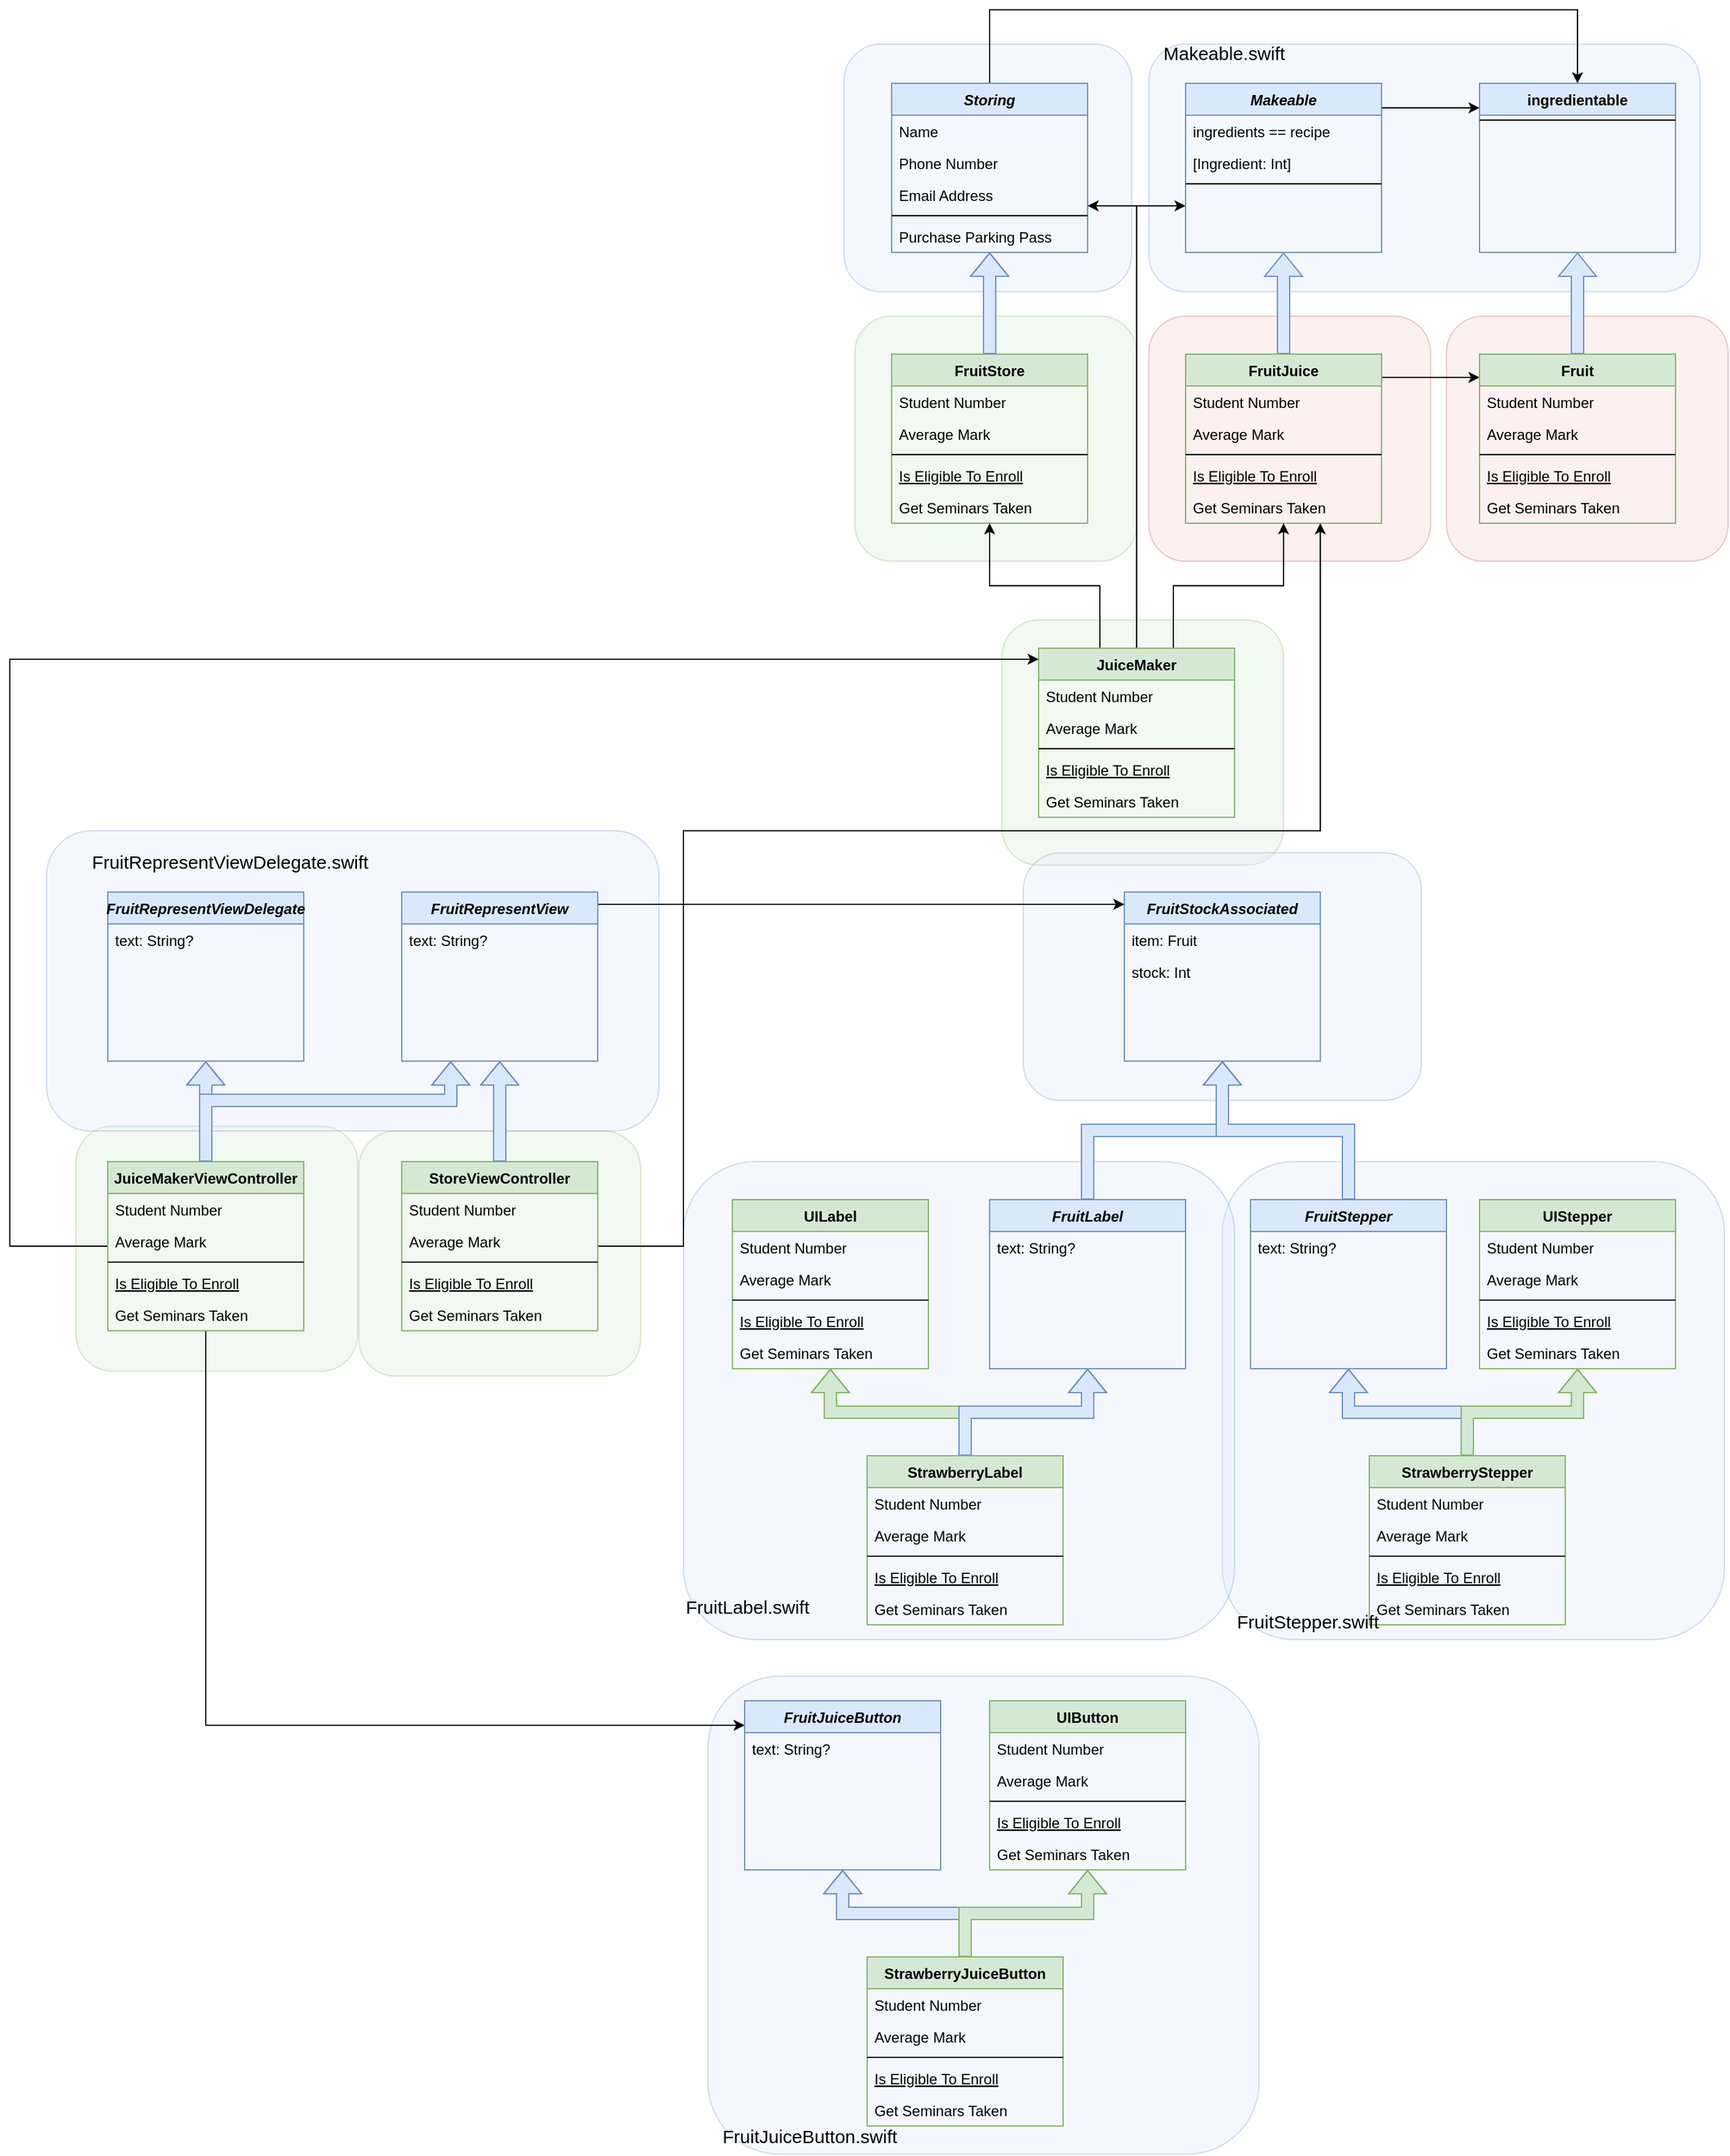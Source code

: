 <mxfile version="20.8.4" type="github">
  <diagram id="C5RBs43oDa-KdzZeNtuy" name="Page-1">
    <mxGraphModel dx="1621" dy="1068" grid="1" gridSize="10" guides="1" tooltips="1" connect="1" arrows="1" fold="1" page="1" pageScale="1" pageWidth="827" pageHeight="1169" math="0" shadow="0">
      <root>
        <mxCell id="WIyWlLk6GJQsqaUBKTNV-0" />
        <mxCell id="WIyWlLk6GJQsqaUBKTNV-1" parent="WIyWlLk6GJQsqaUBKTNV-0" />
        <mxCell id="9W4ekeSGM1psYJZHXRHZ-159" value="" style="rounded=1;whiteSpace=wrap;html=1;fontSize=15;opacity=30;fillColor=#f8cecc;strokeColor=#b85450;" vertex="1" parent="WIyWlLk6GJQsqaUBKTNV-1">
          <mxGeometry x="493" y="310" width="230" height="200" as="geometry" />
        </mxCell>
        <mxCell id="9W4ekeSGM1psYJZHXRHZ-162" value="" style="rounded=1;whiteSpace=wrap;html=1;fontSize=15;fillColor=#dae8fc;opacity=30;strokeColor=#6c8ebf;" vertex="1" parent="WIyWlLk6GJQsqaUBKTNV-1">
          <mxGeometry x="250" y="88" width="450" height="202" as="geometry" />
        </mxCell>
        <mxCell id="9W4ekeSGM1psYJZHXRHZ-161" value="" style="rounded=1;whiteSpace=wrap;html=1;fontSize=15;fillColor=#dae8fc;opacity=30;strokeColor=#6c8ebf;" vertex="1" parent="WIyWlLk6GJQsqaUBKTNV-1">
          <mxGeometry x="1" y="88" width="235" height="202" as="geometry" />
        </mxCell>
        <mxCell id="9W4ekeSGM1psYJZHXRHZ-160" value="" style="rounded=1;whiteSpace=wrap;html=1;fontSize=15;fillColor=#d5e8d4;opacity=30;strokeColor=#82b366;" vertex="1" parent="WIyWlLk6GJQsqaUBKTNV-1">
          <mxGeometry x="130" y="558" width="230" height="200" as="geometry" />
        </mxCell>
        <mxCell id="9W4ekeSGM1psYJZHXRHZ-158" value="" style="rounded=1;whiteSpace=wrap;html=1;fontSize=15;fillColor=#f8cecc;opacity=30;strokeColor=#b85450;" vertex="1" parent="WIyWlLk6GJQsqaUBKTNV-1">
          <mxGeometry x="250" y="310" width="230" height="200" as="geometry" />
        </mxCell>
        <mxCell id="9W4ekeSGM1psYJZHXRHZ-157" value="" style="rounded=1;whiteSpace=wrap;html=1;fontSize=15;fillColor=#d5e8d4;opacity=30;strokeColor=#82b366;" vertex="1" parent="WIyWlLk6GJQsqaUBKTNV-1">
          <mxGeometry x="10" y="310" width="230" height="200" as="geometry" />
        </mxCell>
        <mxCell id="9W4ekeSGM1psYJZHXRHZ-153" value="" style="rounded=1;whiteSpace=wrap;html=1;fontSize=15;fillColor=#d5e8d4;opacity=30;strokeColor=#82b366;" vertex="1" parent="WIyWlLk6GJQsqaUBKTNV-1">
          <mxGeometry x="-395" y="975" width="230" height="200" as="geometry" />
        </mxCell>
        <mxCell id="9W4ekeSGM1psYJZHXRHZ-151" value="" style="rounded=1;whiteSpace=wrap;html=1;fontSize=15;fillColor=#d5e8d4;opacity=30;strokeColor=#82b366;" vertex="1" parent="WIyWlLk6GJQsqaUBKTNV-1">
          <mxGeometry x="-626" y="971" width="230" height="200" as="geometry" />
        </mxCell>
        <mxCell id="9W4ekeSGM1psYJZHXRHZ-150" value="" style="rounded=1;whiteSpace=wrap;html=1;fontSize=15;fillColor=#dae8fc;opacity=30;strokeColor=#6c8ebf;" vertex="1" parent="WIyWlLk6GJQsqaUBKTNV-1">
          <mxGeometry x="-110" y="1420" width="450" height="390" as="geometry" />
        </mxCell>
        <mxCell id="9W4ekeSGM1psYJZHXRHZ-148" value="" style="rounded=1;whiteSpace=wrap;html=1;fontSize=15;fillColor=#dae8fc;opacity=30;strokeColor=#6c8ebf;" vertex="1" parent="WIyWlLk6GJQsqaUBKTNV-1">
          <mxGeometry x="-650" y="730" width="500" height="245" as="geometry" />
        </mxCell>
        <mxCell id="9W4ekeSGM1psYJZHXRHZ-147" value="" style="rounded=1;whiteSpace=wrap;html=1;fontSize=15;fillColor=#dae8fc;opacity=30;strokeColor=#6c8ebf;" vertex="1" parent="WIyWlLk6GJQsqaUBKTNV-1">
          <mxGeometry x="147.5" y="748" width="325" height="202" as="geometry" />
        </mxCell>
        <mxCell id="9W4ekeSGM1psYJZHXRHZ-146" value="" style="rounded=1;whiteSpace=wrap;html=1;fontSize=15;fillColor=#dae8fc;opacity=30;strokeColor=#6c8ebf;fontStyle=1" vertex="1" parent="WIyWlLk6GJQsqaUBKTNV-1">
          <mxGeometry x="310" y="1000" width="410" height="390" as="geometry" />
        </mxCell>
        <mxCell id="9W4ekeSGM1psYJZHXRHZ-145" value="" style="rounded=1;whiteSpace=wrap;html=1;fontSize=15;fillColor=#dae8fc;opacity=30;strokeColor=#6c8ebf;" vertex="1" parent="WIyWlLk6GJQsqaUBKTNV-1">
          <mxGeometry x="-130" y="1000" width="450" height="390" as="geometry" />
        </mxCell>
        <mxCell id="9W4ekeSGM1psYJZHXRHZ-128" style="edgeStyle=orthogonalEdgeStyle;rounded=0;orthogonalLoop=1;jettySize=auto;html=1;entryX=0.5;entryY=0;entryDx=0;entryDy=0;" edge="1" parent="WIyWlLk6GJQsqaUBKTNV-1" source="zkfFHV4jXpPFQw0GAbJ--0" target="9W4ekeSGM1psYJZHXRHZ-9">
          <mxGeometry relative="1" as="geometry">
            <Array as="points">
              <mxPoint x="120" y="60" />
              <mxPoint x="600" y="60" />
            </Array>
          </mxGeometry>
        </mxCell>
        <mxCell id="zkfFHV4jXpPFQw0GAbJ--0" value="Storing&#xa;" style="swimlane;fontStyle=3;align=center;verticalAlign=top;childLayout=stackLayout;horizontal=1;startSize=26;horizontalStack=0;resizeParent=1;resizeLast=0;collapsible=1;marginBottom=0;rounded=0;shadow=0;strokeWidth=1;fillColor=#dae8fc;strokeColor=#6c8ebf;" parent="WIyWlLk6GJQsqaUBKTNV-1" vertex="1">
          <mxGeometry x="40" y="120" width="160" height="138" as="geometry">
            <mxRectangle x="230" y="140" width="160" height="26" as="alternateBounds" />
          </mxGeometry>
        </mxCell>
        <mxCell id="zkfFHV4jXpPFQw0GAbJ--1" value="Name" style="text;align=left;verticalAlign=top;spacingLeft=4;spacingRight=4;overflow=hidden;rotatable=0;points=[[0,0.5],[1,0.5]];portConstraint=eastwest;" parent="zkfFHV4jXpPFQw0GAbJ--0" vertex="1">
          <mxGeometry y="26" width="160" height="26" as="geometry" />
        </mxCell>
        <mxCell id="zkfFHV4jXpPFQw0GAbJ--2" value="Phone Number" style="text;align=left;verticalAlign=top;spacingLeft=4;spacingRight=4;overflow=hidden;rotatable=0;points=[[0,0.5],[1,0.5]];portConstraint=eastwest;rounded=0;shadow=0;html=0;" parent="zkfFHV4jXpPFQw0GAbJ--0" vertex="1">
          <mxGeometry y="52" width="160" height="26" as="geometry" />
        </mxCell>
        <mxCell id="zkfFHV4jXpPFQw0GAbJ--3" value="Email Address" style="text;align=left;verticalAlign=top;spacingLeft=4;spacingRight=4;overflow=hidden;rotatable=0;points=[[0,0.5],[1,0.5]];portConstraint=eastwest;rounded=0;shadow=0;html=0;" parent="zkfFHV4jXpPFQw0GAbJ--0" vertex="1">
          <mxGeometry y="78" width="160" height="26" as="geometry" />
        </mxCell>
        <mxCell id="zkfFHV4jXpPFQw0GAbJ--4" value="" style="line;html=1;strokeWidth=1;align=left;verticalAlign=middle;spacingTop=-1;spacingLeft=3;spacingRight=3;rotatable=0;labelPosition=right;points=[];portConstraint=eastwest;" parent="zkfFHV4jXpPFQw0GAbJ--0" vertex="1">
          <mxGeometry y="104" width="160" height="8" as="geometry" />
        </mxCell>
        <mxCell id="zkfFHV4jXpPFQw0GAbJ--5" value="Purchase Parking Pass" style="text;align=left;verticalAlign=top;spacingLeft=4;spacingRight=4;overflow=hidden;rotatable=0;points=[[0,0.5],[1,0.5]];portConstraint=eastwest;" parent="zkfFHV4jXpPFQw0GAbJ--0" vertex="1">
          <mxGeometry y="112" width="160" height="26" as="geometry" />
        </mxCell>
        <mxCell id="zkfFHV4jXpPFQw0GAbJ--6" value="FruitStore" style="swimlane;fontStyle=1;align=center;verticalAlign=top;childLayout=stackLayout;horizontal=1;startSize=26;horizontalStack=0;resizeParent=1;resizeLast=0;collapsible=1;marginBottom=0;rounded=0;shadow=0;strokeWidth=1;fillColor=#d5e8d4;strokeColor=#82b366;" parent="WIyWlLk6GJQsqaUBKTNV-1" vertex="1">
          <mxGeometry x="40" y="341" width="160" height="138" as="geometry">
            <mxRectangle x="130" y="380" width="160" height="26" as="alternateBounds" />
          </mxGeometry>
        </mxCell>
        <mxCell id="zkfFHV4jXpPFQw0GAbJ--7" value="Student Number" style="text;align=left;verticalAlign=top;spacingLeft=4;spacingRight=4;overflow=hidden;rotatable=0;points=[[0,0.5],[1,0.5]];portConstraint=eastwest;" parent="zkfFHV4jXpPFQw0GAbJ--6" vertex="1">
          <mxGeometry y="26" width="160" height="26" as="geometry" />
        </mxCell>
        <mxCell id="zkfFHV4jXpPFQw0GAbJ--8" value="Average Mark" style="text;align=left;verticalAlign=top;spacingLeft=4;spacingRight=4;overflow=hidden;rotatable=0;points=[[0,0.5],[1,0.5]];portConstraint=eastwest;rounded=0;shadow=0;html=0;" parent="zkfFHV4jXpPFQw0GAbJ--6" vertex="1">
          <mxGeometry y="52" width="160" height="26" as="geometry" />
        </mxCell>
        <mxCell id="zkfFHV4jXpPFQw0GAbJ--9" value="" style="line;html=1;strokeWidth=1;align=left;verticalAlign=middle;spacingTop=-1;spacingLeft=3;spacingRight=3;rotatable=0;labelPosition=right;points=[];portConstraint=eastwest;" parent="zkfFHV4jXpPFQw0GAbJ--6" vertex="1">
          <mxGeometry y="78" width="160" height="8" as="geometry" />
        </mxCell>
        <mxCell id="zkfFHV4jXpPFQw0GAbJ--10" value="Is Eligible To Enroll" style="text;align=left;verticalAlign=top;spacingLeft=4;spacingRight=4;overflow=hidden;rotatable=0;points=[[0,0.5],[1,0.5]];portConstraint=eastwest;fontStyle=4" parent="zkfFHV4jXpPFQw0GAbJ--6" vertex="1">
          <mxGeometry y="86" width="160" height="26" as="geometry" />
        </mxCell>
        <mxCell id="zkfFHV4jXpPFQw0GAbJ--11" value="Get Seminars Taken" style="text;align=left;verticalAlign=top;spacingLeft=4;spacingRight=4;overflow=hidden;rotatable=0;points=[[0,0.5],[1,0.5]];portConstraint=eastwest;" parent="zkfFHV4jXpPFQw0GAbJ--6" vertex="1">
          <mxGeometry y="112" width="160" height="26" as="geometry" />
        </mxCell>
        <mxCell id="zkfFHV4jXpPFQw0GAbJ--12" value="" style="endArrow=block;endFill=0;shadow=0;strokeWidth=1;rounded=0;edgeStyle=elbowEdgeStyle;elbow=vertical;shape=flexArrow;fillColor=#dae8fc;strokeColor=#6c8ebf;" parent="WIyWlLk6GJQsqaUBKTNV-1" source="zkfFHV4jXpPFQw0GAbJ--6" target="zkfFHV4jXpPFQw0GAbJ--0" edge="1">
          <mxGeometry width="160" relative="1" as="geometry">
            <mxPoint x="200" y="184" as="sourcePoint" />
            <mxPoint x="200" y="184" as="targetPoint" />
          </mxGeometry>
        </mxCell>
        <mxCell id="9W4ekeSGM1psYJZHXRHZ-134" style="edgeStyle=orthogonalEdgeStyle;rounded=0;orthogonalLoop=1;jettySize=auto;html=1;" edge="1" parent="WIyWlLk6GJQsqaUBKTNV-1" source="9W4ekeSGM1psYJZHXRHZ-0" target="9W4ekeSGM1psYJZHXRHZ-9">
          <mxGeometry relative="1" as="geometry">
            <Array as="points">
              <mxPoint x="480" y="140" />
              <mxPoint x="480" y="140" />
            </Array>
          </mxGeometry>
        </mxCell>
        <mxCell id="9W4ekeSGM1psYJZHXRHZ-0" value="Makeable" style="swimlane;fontStyle=3;align=center;verticalAlign=top;childLayout=stackLayout;horizontal=1;startSize=26;horizontalStack=0;resizeParent=1;resizeLast=0;collapsible=1;marginBottom=0;rounded=0;shadow=0;strokeWidth=1;fillColor=#dae8fc;strokeColor=#6c8ebf;" vertex="1" parent="WIyWlLk6GJQsqaUBKTNV-1">
          <mxGeometry x="280" y="120" width="160" height="138" as="geometry">
            <mxRectangle x="230" y="140" width="160" height="26" as="alternateBounds" />
          </mxGeometry>
        </mxCell>
        <mxCell id="9W4ekeSGM1psYJZHXRHZ-1" value="ingredients == recipe" style="text;align=left;verticalAlign=top;spacingLeft=4;spacingRight=4;overflow=hidden;rotatable=0;points=[[0,0.5],[1,0.5]];portConstraint=eastwest;" vertex="1" parent="9W4ekeSGM1psYJZHXRHZ-0">
          <mxGeometry y="26" width="160" height="26" as="geometry" />
        </mxCell>
        <mxCell id="9W4ekeSGM1psYJZHXRHZ-5" value="[Ingredient: Int]" style="text;align=left;verticalAlign=top;spacingLeft=4;spacingRight=4;overflow=hidden;rotatable=0;points=[[0,0.5],[1,0.5]];portConstraint=eastwest;" vertex="1" parent="9W4ekeSGM1psYJZHXRHZ-0">
          <mxGeometry y="52" width="160" height="26" as="geometry" />
        </mxCell>
        <mxCell id="9W4ekeSGM1psYJZHXRHZ-4" value="" style="line;html=1;strokeWidth=1;align=left;verticalAlign=middle;spacingTop=-1;spacingLeft=3;spacingRight=3;rotatable=0;labelPosition=right;points=[];portConstraint=eastwest;" vertex="1" parent="9W4ekeSGM1psYJZHXRHZ-0">
          <mxGeometry y="78" width="160" height="8" as="geometry" />
        </mxCell>
        <mxCell id="9W4ekeSGM1psYJZHXRHZ-9" value="ingredientable" style="swimlane;fontStyle=1;align=center;verticalAlign=top;childLayout=stackLayout;horizontal=1;startSize=26;horizontalStack=0;resizeParent=1;resizeLast=0;collapsible=1;marginBottom=0;rounded=0;shadow=0;strokeWidth=1;fillColor=#dae8fc;strokeColor=#6c8ebf;" vertex="1" parent="WIyWlLk6GJQsqaUBKTNV-1">
          <mxGeometry x="520" y="120" width="160" height="138" as="geometry">
            <mxRectangle x="340" y="380" width="170" height="26" as="alternateBounds" />
          </mxGeometry>
        </mxCell>
        <mxCell id="9W4ekeSGM1psYJZHXRHZ-11" value="" style="line;html=1;strokeWidth=1;align=left;verticalAlign=middle;spacingTop=-1;spacingLeft=3;spacingRight=3;rotatable=0;labelPosition=right;points=[];portConstraint=eastwest;" vertex="1" parent="9W4ekeSGM1psYJZHXRHZ-9">
          <mxGeometry y="26" width="160" height="8" as="geometry" />
        </mxCell>
        <mxCell id="9W4ekeSGM1psYJZHXRHZ-36" style="edgeStyle=orthogonalEdgeStyle;rounded=0;orthogonalLoop=1;jettySize=auto;html=1;exitX=0.5;exitY=0;exitDx=0;exitDy=0;fillColor=#dae8fc;strokeColor=#6c8ebf;shape=flexArrow;" edge="1" parent="WIyWlLk6GJQsqaUBKTNV-1" source="9W4ekeSGM1psYJZHXRHZ-13" target="9W4ekeSGM1psYJZHXRHZ-0">
          <mxGeometry relative="1" as="geometry">
            <mxPoint x="360" y="261" as="targetPoint" />
          </mxGeometry>
        </mxCell>
        <mxCell id="9W4ekeSGM1psYJZHXRHZ-137" style="edgeStyle=orthogonalEdgeStyle;rounded=0;orthogonalLoop=1;jettySize=auto;html=1;" edge="1" parent="WIyWlLk6GJQsqaUBKTNV-1" source="9W4ekeSGM1psYJZHXRHZ-13" target="9W4ekeSGM1psYJZHXRHZ-22">
          <mxGeometry relative="1" as="geometry">
            <Array as="points">
              <mxPoint x="470" y="360" />
              <mxPoint x="470" y="360" />
            </Array>
          </mxGeometry>
        </mxCell>
        <mxCell id="9W4ekeSGM1psYJZHXRHZ-13" value="FruitJuice" style="swimlane;fontStyle=1;align=center;verticalAlign=top;childLayout=stackLayout;horizontal=1;startSize=26;horizontalStack=0;resizeParent=1;resizeLast=0;collapsible=1;marginBottom=0;rounded=0;shadow=0;strokeWidth=1;fillColor=#d5e8d4;strokeColor=#82b366;" vertex="1" parent="WIyWlLk6GJQsqaUBKTNV-1">
          <mxGeometry x="280" y="341" width="160" height="138" as="geometry">
            <mxRectangle x="130" y="380" width="160" height="26" as="alternateBounds" />
          </mxGeometry>
        </mxCell>
        <mxCell id="9W4ekeSGM1psYJZHXRHZ-14" value="Student Number" style="text;align=left;verticalAlign=top;spacingLeft=4;spacingRight=4;overflow=hidden;rotatable=0;points=[[0,0.5],[1,0.5]];portConstraint=eastwest;" vertex="1" parent="9W4ekeSGM1psYJZHXRHZ-13">
          <mxGeometry y="26" width="160" height="26" as="geometry" />
        </mxCell>
        <mxCell id="9W4ekeSGM1psYJZHXRHZ-15" value="Average Mark" style="text;align=left;verticalAlign=top;spacingLeft=4;spacingRight=4;overflow=hidden;rotatable=0;points=[[0,0.5],[1,0.5]];portConstraint=eastwest;rounded=0;shadow=0;html=0;" vertex="1" parent="9W4ekeSGM1psYJZHXRHZ-13">
          <mxGeometry y="52" width="160" height="26" as="geometry" />
        </mxCell>
        <mxCell id="9W4ekeSGM1psYJZHXRHZ-16" value="" style="line;html=1;strokeWidth=1;align=left;verticalAlign=middle;spacingTop=-1;spacingLeft=3;spacingRight=3;rotatable=0;labelPosition=right;points=[];portConstraint=eastwest;" vertex="1" parent="9W4ekeSGM1psYJZHXRHZ-13">
          <mxGeometry y="78" width="160" height="8" as="geometry" />
        </mxCell>
        <mxCell id="9W4ekeSGM1psYJZHXRHZ-17" value="Is Eligible To Enroll" style="text;align=left;verticalAlign=top;spacingLeft=4;spacingRight=4;overflow=hidden;rotatable=0;points=[[0,0.5],[1,0.5]];portConstraint=eastwest;fontStyle=4" vertex="1" parent="9W4ekeSGM1psYJZHXRHZ-13">
          <mxGeometry y="86" width="160" height="26" as="geometry" />
        </mxCell>
        <mxCell id="9W4ekeSGM1psYJZHXRHZ-18" value="Get Seminars Taken" style="text;align=left;verticalAlign=top;spacingLeft=4;spacingRight=4;overflow=hidden;rotatable=0;points=[[0,0.5],[1,0.5]];portConstraint=eastwest;" vertex="1" parent="9W4ekeSGM1psYJZHXRHZ-13">
          <mxGeometry y="112" width="160" height="26" as="geometry" />
        </mxCell>
        <mxCell id="9W4ekeSGM1psYJZHXRHZ-87" style="edgeStyle=orthogonalEdgeStyle;rounded=0;orthogonalLoop=1;jettySize=auto;html=1;shape=flexArrow;fillColor=#dae8fc;strokeColor=#6c8ebf;" edge="1" parent="WIyWlLk6GJQsqaUBKTNV-1" source="9W4ekeSGM1psYJZHXRHZ-22" target="9W4ekeSGM1psYJZHXRHZ-9">
          <mxGeometry relative="1" as="geometry" />
        </mxCell>
        <mxCell id="9W4ekeSGM1psYJZHXRHZ-22" value="Fruit" style="swimlane;fontStyle=1;align=center;verticalAlign=top;childLayout=stackLayout;horizontal=1;startSize=26;horizontalStack=0;resizeParent=1;resizeLast=0;collapsible=1;marginBottom=0;rounded=0;shadow=0;strokeWidth=1;fillColor=#d5e8d4;strokeColor=#82b366;" vertex="1" parent="WIyWlLk6GJQsqaUBKTNV-1">
          <mxGeometry x="520" y="341" width="160" height="138" as="geometry">
            <mxRectangle x="130" y="380" width="160" height="26" as="alternateBounds" />
          </mxGeometry>
        </mxCell>
        <mxCell id="9W4ekeSGM1psYJZHXRHZ-23" value="Student Number" style="text;align=left;verticalAlign=top;spacingLeft=4;spacingRight=4;overflow=hidden;rotatable=0;points=[[0,0.5],[1,0.5]];portConstraint=eastwest;" vertex="1" parent="9W4ekeSGM1psYJZHXRHZ-22">
          <mxGeometry y="26" width="160" height="26" as="geometry" />
        </mxCell>
        <mxCell id="9W4ekeSGM1psYJZHXRHZ-24" value="Average Mark" style="text;align=left;verticalAlign=top;spacingLeft=4;spacingRight=4;overflow=hidden;rotatable=0;points=[[0,0.5],[1,0.5]];portConstraint=eastwest;rounded=0;shadow=0;html=0;" vertex="1" parent="9W4ekeSGM1psYJZHXRHZ-22">
          <mxGeometry y="52" width="160" height="26" as="geometry" />
        </mxCell>
        <mxCell id="9W4ekeSGM1psYJZHXRHZ-25" value="" style="line;html=1;strokeWidth=1;align=left;verticalAlign=middle;spacingTop=-1;spacingLeft=3;spacingRight=3;rotatable=0;labelPosition=right;points=[];portConstraint=eastwest;" vertex="1" parent="9W4ekeSGM1psYJZHXRHZ-22">
          <mxGeometry y="78" width="160" height="8" as="geometry" />
        </mxCell>
        <mxCell id="9W4ekeSGM1psYJZHXRHZ-26" value="Is Eligible To Enroll" style="text;align=left;verticalAlign=top;spacingLeft=4;spacingRight=4;overflow=hidden;rotatable=0;points=[[0,0.5],[1,0.5]];portConstraint=eastwest;fontStyle=4" vertex="1" parent="9W4ekeSGM1psYJZHXRHZ-22">
          <mxGeometry y="86" width="160" height="26" as="geometry" />
        </mxCell>
        <mxCell id="9W4ekeSGM1psYJZHXRHZ-27" value="Get Seminars Taken" style="text;align=left;verticalAlign=top;spacingLeft=4;spacingRight=4;overflow=hidden;rotatable=0;points=[[0,0.5],[1,0.5]];portConstraint=eastwest;" vertex="1" parent="9W4ekeSGM1psYJZHXRHZ-22">
          <mxGeometry y="112" width="160" height="26" as="geometry" />
        </mxCell>
        <mxCell id="9W4ekeSGM1psYJZHXRHZ-34" style="edgeStyle=orthogonalEdgeStyle;rounded=0;orthogonalLoop=1;jettySize=auto;html=1;" edge="1" parent="WIyWlLk6GJQsqaUBKTNV-1" source="9W4ekeSGM1psYJZHXRHZ-28" target="zkfFHV4jXpPFQw0GAbJ--6">
          <mxGeometry relative="1" as="geometry">
            <Array as="points">
              <mxPoint x="210" y="530" />
              <mxPoint x="120" y="530" />
            </Array>
          </mxGeometry>
        </mxCell>
        <mxCell id="9W4ekeSGM1psYJZHXRHZ-35" style="edgeStyle=orthogonalEdgeStyle;rounded=0;orthogonalLoop=1;jettySize=auto;html=1;exitX=0.5;exitY=0;exitDx=0;exitDy=0;" edge="1" parent="WIyWlLk6GJQsqaUBKTNV-1" source="9W4ekeSGM1psYJZHXRHZ-28" target="9W4ekeSGM1psYJZHXRHZ-13">
          <mxGeometry relative="1" as="geometry">
            <Array as="points">
              <mxPoint x="270" y="581" />
              <mxPoint x="270" y="530" />
              <mxPoint x="360" y="530" />
            </Array>
          </mxGeometry>
        </mxCell>
        <mxCell id="9W4ekeSGM1psYJZHXRHZ-132" style="edgeStyle=orthogonalEdgeStyle;rounded=0;orthogonalLoop=1;jettySize=auto;html=1;" edge="1" parent="WIyWlLk6GJQsqaUBKTNV-1" source="9W4ekeSGM1psYJZHXRHZ-28" target="zkfFHV4jXpPFQw0GAbJ--0">
          <mxGeometry relative="1" as="geometry">
            <Array as="points">
              <mxPoint x="240" y="220" />
            </Array>
          </mxGeometry>
        </mxCell>
        <mxCell id="9W4ekeSGM1psYJZHXRHZ-133" style="edgeStyle=orthogonalEdgeStyle;rounded=0;orthogonalLoop=1;jettySize=auto;html=1;" edge="1" parent="WIyWlLk6GJQsqaUBKTNV-1" source="9W4ekeSGM1psYJZHXRHZ-28" target="9W4ekeSGM1psYJZHXRHZ-0">
          <mxGeometry relative="1" as="geometry">
            <Array as="points">
              <mxPoint x="240" y="220" />
            </Array>
          </mxGeometry>
        </mxCell>
        <mxCell id="9W4ekeSGM1psYJZHXRHZ-28" value="JuiceMaker" style="swimlane;fontStyle=1;align=center;verticalAlign=top;childLayout=stackLayout;horizontal=1;startSize=26;horizontalStack=0;resizeParent=1;resizeLast=0;collapsible=1;marginBottom=0;rounded=0;shadow=0;strokeWidth=1;fillColor=#d5e8d4;strokeColor=#82b366;" vertex="1" parent="WIyWlLk6GJQsqaUBKTNV-1">
          <mxGeometry x="160" y="581" width="160" height="138" as="geometry">
            <mxRectangle x="130" y="380" width="160" height="26" as="alternateBounds" />
          </mxGeometry>
        </mxCell>
        <mxCell id="9W4ekeSGM1psYJZHXRHZ-29" value="Student Number" style="text;align=left;verticalAlign=top;spacingLeft=4;spacingRight=4;overflow=hidden;rotatable=0;points=[[0,0.5],[1,0.5]];portConstraint=eastwest;" vertex="1" parent="9W4ekeSGM1psYJZHXRHZ-28">
          <mxGeometry y="26" width="160" height="26" as="geometry" />
        </mxCell>
        <mxCell id="9W4ekeSGM1psYJZHXRHZ-30" value="Average Mark" style="text;align=left;verticalAlign=top;spacingLeft=4;spacingRight=4;overflow=hidden;rotatable=0;points=[[0,0.5],[1,0.5]];portConstraint=eastwest;rounded=0;shadow=0;html=0;" vertex="1" parent="9W4ekeSGM1psYJZHXRHZ-28">
          <mxGeometry y="52" width="160" height="26" as="geometry" />
        </mxCell>
        <mxCell id="9W4ekeSGM1psYJZHXRHZ-31" value="" style="line;html=1;strokeWidth=1;align=left;verticalAlign=middle;spacingTop=-1;spacingLeft=3;spacingRight=3;rotatable=0;labelPosition=right;points=[];portConstraint=eastwest;" vertex="1" parent="9W4ekeSGM1psYJZHXRHZ-28">
          <mxGeometry y="78" width="160" height="8" as="geometry" />
        </mxCell>
        <mxCell id="9W4ekeSGM1psYJZHXRHZ-32" value="Is Eligible To Enroll" style="text;align=left;verticalAlign=top;spacingLeft=4;spacingRight=4;overflow=hidden;rotatable=0;points=[[0,0.5],[1,0.5]];portConstraint=eastwest;fontStyle=4" vertex="1" parent="9W4ekeSGM1psYJZHXRHZ-28">
          <mxGeometry y="86" width="160" height="26" as="geometry" />
        </mxCell>
        <mxCell id="9W4ekeSGM1psYJZHXRHZ-33" value="Get Seminars Taken" style="text;align=left;verticalAlign=top;spacingLeft=4;spacingRight=4;overflow=hidden;rotatable=0;points=[[0,0.5],[1,0.5]];portConstraint=eastwest;" vertex="1" parent="9W4ekeSGM1psYJZHXRHZ-28">
          <mxGeometry y="112" width="160" height="26" as="geometry" />
        </mxCell>
        <mxCell id="9W4ekeSGM1psYJZHXRHZ-38" value="FruitStockAssociated" style="swimlane;fontStyle=3;align=center;verticalAlign=top;childLayout=stackLayout;horizontal=1;startSize=26;horizontalStack=0;resizeParent=1;resizeLast=0;collapsible=1;marginBottom=0;rounded=0;shadow=0;strokeWidth=1;fillColor=#dae8fc;strokeColor=#6c8ebf;" vertex="1" parent="WIyWlLk6GJQsqaUBKTNV-1">
          <mxGeometry x="230" y="780" width="160" height="138" as="geometry">
            <mxRectangle x="230" y="140" width="160" height="26" as="alternateBounds" />
          </mxGeometry>
        </mxCell>
        <mxCell id="9W4ekeSGM1psYJZHXRHZ-39" value="item: Fruit" style="text;align=left;verticalAlign=top;spacingLeft=4;spacingRight=4;overflow=hidden;rotatable=0;points=[[0,0.5],[1,0.5]];portConstraint=eastwest;" vertex="1" parent="9W4ekeSGM1psYJZHXRHZ-38">
          <mxGeometry y="26" width="160" height="26" as="geometry" />
        </mxCell>
        <mxCell id="9W4ekeSGM1psYJZHXRHZ-40" value="stock: Int&#xa;" style="text;align=left;verticalAlign=top;spacingLeft=4;spacingRight=4;overflow=hidden;rotatable=0;points=[[0,0.5],[1,0.5]];portConstraint=eastwest;rounded=0;shadow=0;html=0;" vertex="1" parent="9W4ekeSGM1psYJZHXRHZ-38">
          <mxGeometry y="52" width="160" height="26" as="geometry" />
        </mxCell>
        <mxCell id="9W4ekeSGM1psYJZHXRHZ-50" style="edgeStyle=orthogonalEdgeStyle;rounded=0;orthogonalLoop=1;jettySize=auto;html=1;shape=flexArrow;fillColor=#dae8fc;strokeColor=#6c8ebf;" edge="1" parent="WIyWlLk6GJQsqaUBKTNV-1" source="9W4ekeSGM1psYJZHXRHZ-46" target="9W4ekeSGM1psYJZHXRHZ-38">
          <mxGeometry relative="1" as="geometry" />
        </mxCell>
        <mxCell id="9W4ekeSGM1psYJZHXRHZ-46" value="FruitLabel" style="swimlane;fontStyle=3;align=center;verticalAlign=top;childLayout=stackLayout;horizontal=1;startSize=26;horizontalStack=0;resizeParent=1;resizeLast=0;collapsible=1;marginBottom=0;rounded=0;shadow=0;strokeWidth=1;fillColor=#dae8fc;strokeColor=#6c8ebf;" vertex="1" parent="WIyWlLk6GJQsqaUBKTNV-1">
          <mxGeometry x="120" y="1031" width="160" height="138" as="geometry">
            <mxRectangle x="230" y="140" width="160" height="26" as="alternateBounds" />
          </mxGeometry>
        </mxCell>
        <mxCell id="9W4ekeSGM1psYJZHXRHZ-47" value="text: String?" style="text;align=left;verticalAlign=top;spacingLeft=4;spacingRight=4;overflow=hidden;rotatable=0;points=[[0,0.5],[1,0.5]];portConstraint=eastwest;" vertex="1" parent="9W4ekeSGM1psYJZHXRHZ-46">
          <mxGeometry y="26" width="160" height="26" as="geometry" />
        </mxCell>
        <mxCell id="9W4ekeSGM1psYJZHXRHZ-53" value="UILabel" style="swimlane;fontStyle=1;align=center;verticalAlign=top;childLayout=stackLayout;horizontal=1;startSize=26;horizontalStack=0;resizeParent=1;resizeLast=0;collapsible=1;marginBottom=0;rounded=0;shadow=0;strokeWidth=1;fillColor=#d5e8d4;strokeColor=#82b366;" vertex="1" parent="WIyWlLk6GJQsqaUBKTNV-1">
          <mxGeometry x="-90" y="1031" width="160" height="138" as="geometry">
            <mxRectangle x="130" y="380" width="160" height="26" as="alternateBounds" />
          </mxGeometry>
        </mxCell>
        <mxCell id="9W4ekeSGM1psYJZHXRHZ-54" value="Student Number" style="text;align=left;verticalAlign=top;spacingLeft=4;spacingRight=4;overflow=hidden;rotatable=0;points=[[0,0.5],[1,0.5]];portConstraint=eastwest;" vertex="1" parent="9W4ekeSGM1psYJZHXRHZ-53">
          <mxGeometry y="26" width="160" height="26" as="geometry" />
        </mxCell>
        <mxCell id="9W4ekeSGM1psYJZHXRHZ-55" value="Average Mark" style="text;align=left;verticalAlign=top;spacingLeft=4;spacingRight=4;overflow=hidden;rotatable=0;points=[[0,0.5],[1,0.5]];portConstraint=eastwest;rounded=0;shadow=0;html=0;" vertex="1" parent="9W4ekeSGM1psYJZHXRHZ-53">
          <mxGeometry y="52" width="160" height="26" as="geometry" />
        </mxCell>
        <mxCell id="9W4ekeSGM1psYJZHXRHZ-56" value="" style="line;html=1;strokeWidth=1;align=left;verticalAlign=middle;spacingTop=-1;spacingLeft=3;spacingRight=3;rotatable=0;labelPosition=right;points=[];portConstraint=eastwest;" vertex="1" parent="9W4ekeSGM1psYJZHXRHZ-53">
          <mxGeometry y="78" width="160" height="8" as="geometry" />
        </mxCell>
        <mxCell id="9W4ekeSGM1psYJZHXRHZ-57" value="Is Eligible To Enroll" style="text;align=left;verticalAlign=top;spacingLeft=4;spacingRight=4;overflow=hidden;rotatable=0;points=[[0,0.5],[1,0.5]];portConstraint=eastwest;fontStyle=4" vertex="1" parent="9W4ekeSGM1psYJZHXRHZ-53">
          <mxGeometry y="86" width="160" height="26" as="geometry" />
        </mxCell>
        <mxCell id="9W4ekeSGM1psYJZHXRHZ-58" value="Get Seminars Taken" style="text;align=left;verticalAlign=top;spacingLeft=4;spacingRight=4;overflow=hidden;rotatable=0;points=[[0,0.5],[1,0.5]];portConstraint=eastwest;" vertex="1" parent="9W4ekeSGM1psYJZHXRHZ-53">
          <mxGeometry y="112" width="160" height="26" as="geometry" />
        </mxCell>
        <mxCell id="9W4ekeSGM1psYJZHXRHZ-75" style="edgeStyle=orthogonalEdgeStyle;rounded=0;orthogonalLoop=1;jettySize=auto;html=1;shape=flexArrow;fillColor=#d5e8d4;strokeColor=#82b366;" edge="1" parent="WIyWlLk6GJQsqaUBKTNV-1" source="9W4ekeSGM1psYJZHXRHZ-59" target="9W4ekeSGM1psYJZHXRHZ-53">
          <mxGeometry relative="1" as="geometry" />
        </mxCell>
        <mxCell id="9W4ekeSGM1psYJZHXRHZ-76" style="edgeStyle=orthogonalEdgeStyle;rounded=0;orthogonalLoop=1;jettySize=auto;html=1;fillColor=#dae8fc;strokeColor=#6c8ebf;shape=flexArrow;" edge="1" parent="WIyWlLk6GJQsqaUBKTNV-1" source="9W4ekeSGM1psYJZHXRHZ-59" target="9W4ekeSGM1psYJZHXRHZ-46">
          <mxGeometry relative="1" as="geometry" />
        </mxCell>
        <mxCell id="9W4ekeSGM1psYJZHXRHZ-59" value="StrawberryLabel" style="swimlane;fontStyle=1;align=center;verticalAlign=top;childLayout=stackLayout;horizontal=1;startSize=26;horizontalStack=0;resizeParent=1;resizeLast=0;collapsible=1;marginBottom=0;rounded=0;shadow=0;strokeWidth=1;fillColor=#d5e8d4;strokeColor=#82b366;" vertex="1" parent="WIyWlLk6GJQsqaUBKTNV-1">
          <mxGeometry x="20" y="1240" width="160" height="138" as="geometry">
            <mxRectangle x="130" y="380" width="160" height="26" as="alternateBounds" />
          </mxGeometry>
        </mxCell>
        <mxCell id="9W4ekeSGM1psYJZHXRHZ-60" value="Student Number" style="text;align=left;verticalAlign=top;spacingLeft=4;spacingRight=4;overflow=hidden;rotatable=0;points=[[0,0.5],[1,0.5]];portConstraint=eastwest;" vertex="1" parent="9W4ekeSGM1psYJZHXRHZ-59">
          <mxGeometry y="26" width="160" height="26" as="geometry" />
        </mxCell>
        <mxCell id="9W4ekeSGM1psYJZHXRHZ-61" value="Average Mark" style="text;align=left;verticalAlign=top;spacingLeft=4;spacingRight=4;overflow=hidden;rotatable=0;points=[[0,0.5],[1,0.5]];portConstraint=eastwest;rounded=0;shadow=0;html=0;" vertex="1" parent="9W4ekeSGM1psYJZHXRHZ-59">
          <mxGeometry y="52" width="160" height="26" as="geometry" />
        </mxCell>
        <mxCell id="9W4ekeSGM1psYJZHXRHZ-62" value="" style="line;html=1;strokeWidth=1;align=left;verticalAlign=middle;spacingTop=-1;spacingLeft=3;spacingRight=3;rotatable=0;labelPosition=right;points=[];portConstraint=eastwest;" vertex="1" parent="9W4ekeSGM1psYJZHXRHZ-59">
          <mxGeometry y="78" width="160" height="8" as="geometry" />
        </mxCell>
        <mxCell id="9W4ekeSGM1psYJZHXRHZ-63" value="Is Eligible To Enroll" style="text;align=left;verticalAlign=top;spacingLeft=4;spacingRight=4;overflow=hidden;rotatable=0;points=[[0,0.5],[1,0.5]];portConstraint=eastwest;fontStyle=4" vertex="1" parent="9W4ekeSGM1psYJZHXRHZ-59">
          <mxGeometry y="86" width="160" height="26" as="geometry" />
        </mxCell>
        <mxCell id="9W4ekeSGM1psYJZHXRHZ-64" value="Get Seminars Taken" style="text;align=left;verticalAlign=top;spacingLeft=4;spacingRight=4;overflow=hidden;rotatable=0;points=[[0,0.5],[1,0.5]];portConstraint=eastwest;" vertex="1" parent="9W4ekeSGM1psYJZHXRHZ-59">
          <mxGeometry y="112" width="160" height="26" as="geometry" />
        </mxCell>
        <mxCell id="9W4ekeSGM1psYJZHXRHZ-67" style="edgeStyle=orthogonalEdgeStyle;rounded=0;orthogonalLoop=1;jettySize=auto;html=1;shape=flexArrow;fillColor=#dae8fc;strokeColor=#6c8ebf;" edge="1" parent="WIyWlLk6GJQsqaUBKTNV-1" source="9W4ekeSGM1psYJZHXRHZ-65" target="9W4ekeSGM1psYJZHXRHZ-38">
          <mxGeometry relative="1" as="geometry" />
        </mxCell>
        <mxCell id="9W4ekeSGM1psYJZHXRHZ-65" value="FruitStepper" style="swimlane;fontStyle=3;align=center;verticalAlign=top;childLayout=stackLayout;horizontal=1;startSize=26;horizontalStack=0;resizeParent=1;resizeLast=0;collapsible=1;marginBottom=0;rounded=0;shadow=0;strokeWidth=1;fillColor=#dae8fc;strokeColor=#6c8ebf;" vertex="1" parent="WIyWlLk6GJQsqaUBKTNV-1">
          <mxGeometry x="333" y="1031" width="160" height="138" as="geometry">
            <mxRectangle x="230" y="140" width="160" height="26" as="alternateBounds" />
          </mxGeometry>
        </mxCell>
        <mxCell id="9W4ekeSGM1psYJZHXRHZ-66" value="text: String?" style="text;align=left;verticalAlign=top;spacingLeft=4;spacingRight=4;overflow=hidden;rotatable=0;points=[[0,0.5],[1,0.5]];portConstraint=eastwest;" vertex="1" parent="9W4ekeSGM1psYJZHXRHZ-65">
          <mxGeometry y="26" width="160" height="26" as="geometry" />
        </mxCell>
        <mxCell id="9W4ekeSGM1psYJZHXRHZ-68" value="UIStepper" style="swimlane;fontStyle=1;align=center;verticalAlign=top;childLayout=stackLayout;horizontal=1;startSize=26;horizontalStack=0;resizeParent=1;resizeLast=0;collapsible=1;marginBottom=0;rounded=0;shadow=0;strokeWidth=1;fillColor=#d5e8d4;strokeColor=#82b366;" vertex="1" parent="WIyWlLk6GJQsqaUBKTNV-1">
          <mxGeometry x="520" y="1031" width="160" height="138" as="geometry">
            <mxRectangle x="130" y="380" width="160" height="26" as="alternateBounds" />
          </mxGeometry>
        </mxCell>
        <mxCell id="9W4ekeSGM1psYJZHXRHZ-69" value="Student Number" style="text;align=left;verticalAlign=top;spacingLeft=4;spacingRight=4;overflow=hidden;rotatable=0;points=[[0,0.5],[1,0.5]];portConstraint=eastwest;" vertex="1" parent="9W4ekeSGM1psYJZHXRHZ-68">
          <mxGeometry y="26" width="160" height="26" as="geometry" />
        </mxCell>
        <mxCell id="9W4ekeSGM1psYJZHXRHZ-70" value="Average Mark" style="text;align=left;verticalAlign=top;spacingLeft=4;spacingRight=4;overflow=hidden;rotatable=0;points=[[0,0.5],[1,0.5]];portConstraint=eastwest;rounded=0;shadow=0;html=0;" vertex="1" parent="9W4ekeSGM1psYJZHXRHZ-68">
          <mxGeometry y="52" width="160" height="26" as="geometry" />
        </mxCell>
        <mxCell id="9W4ekeSGM1psYJZHXRHZ-71" value="" style="line;html=1;strokeWidth=1;align=left;verticalAlign=middle;spacingTop=-1;spacingLeft=3;spacingRight=3;rotatable=0;labelPosition=right;points=[];portConstraint=eastwest;" vertex="1" parent="9W4ekeSGM1psYJZHXRHZ-68">
          <mxGeometry y="78" width="160" height="8" as="geometry" />
        </mxCell>
        <mxCell id="9W4ekeSGM1psYJZHXRHZ-72" value="Is Eligible To Enroll" style="text;align=left;verticalAlign=top;spacingLeft=4;spacingRight=4;overflow=hidden;rotatable=0;points=[[0,0.5],[1,0.5]];portConstraint=eastwest;fontStyle=4" vertex="1" parent="9W4ekeSGM1psYJZHXRHZ-68">
          <mxGeometry y="86" width="160" height="26" as="geometry" />
        </mxCell>
        <mxCell id="9W4ekeSGM1psYJZHXRHZ-73" value="Get Seminars Taken" style="text;align=left;verticalAlign=top;spacingLeft=4;spacingRight=4;overflow=hidden;rotatable=0;points=[[0,0.5],[1,0.5]];portConstraint=eastwest;" vertex="1" parent="9W4ekeSGM1psYJZHXRHZ-68">
          <mxGeometry y="112" width="160" height="26" as="geometry" />
        </mxCell>
        <mxCell id="9W4ekeSGM1psYJZHXRHZ-84" style="edgeStyle=orthogonalEdgeStyle;rounded=0;orthogonalLoop=1;jettySize=auto;html=1;shape=flexArrow;fillColor=#dae8fc;strokeColor=#6c8ebf;" edge="1" parent="WIyWlLk6GJQsqaUBKTNV-1" source="9W4ekeSGM1psYJZHXRHZ-77" target="9W4ekeSGM1psYJZHXRHZ-65">
          <mxGeometry relative="1" as="geometry" />
        </mxCell>
        <mxCell id="9W4ekeSGM1psYJZHXRHZ-85" style="edgeStyle=orthogonalEdgeStyle;rounded=0;orthogonalLoop=1;jettySize=auto;html=1;shape=flexArrow;fillColor=#d5e8d4;strokeColor=#82b366;" edge="1" parent="WIyWlLk6GJQsqaUBKTNV-1" source="9W4ekeSGM1psYJZHXRHZ-77" target="9W4ekeSGM1psYJZHXRHZ-68">
          <mxGeometry relative="1" as="geometry" />
        </mxCell>
        <mxCell id="9W4ekeSGM1psYJZHXRHZ-77" value="StrawberryStepper" style="swimlane;fontStyle=1;align=center;verticalAlign=top;childLayout=stackLayout;horizontal=1;startSize=26;horizontalStack=0;resizeParent=1;resizeLast=0;collapsible=1;marginBottom=0;rounded=0;shadow=0;strokeWidth=1;fillColor=#d5e8d4;strokeColor=#82b366;" vertex="1" parent="WIyWlLk6GJQsqaUBKTNV-1">
          <mxGeometry x="430" y="1240" width="160" height="138" as="geometry">
            <mxRectangle x="130" y="380" width="160" height="26" as="alternateBounds" />
          </mxGeometry>
        </mxCell>
        <mxCell id="9W4ekeSGM1psYJZHXRHZ-78" value="Student Number" style="text;align=left;verticalAlign=top;spacingLeft=4;spacingRight=4;overflow=hidden;rotatable=0;points=[[0,0.5],[1,0.5]];portConstraint=eastwest;" vertex="1" parent="9W4ekeSGM1psYJZHXRHZ-77">
          <mxGeometry y="26" width="160" height="26" as="geometry" />
        </mxCell>
        <mxCell id="9W4ekeSGM1psYJZHXRHZ-79" value="Average Mark" style="text;align=left;verticalAlign=top;spacingLeft=4;spacingRight=4;overflow=hidden;rotatable=0;points=[[0,0.5],[1,0.5]];portConstraint=eastwest;rounded=0;shadow=0;html=0;" vertex="1" parent="9W4ekeSGM1psYJZHXRHZ-77">
          <mxGeometry y="52" width="160" height="26" as="geometry" />
        </mxCell>
        <mxCell id="9W4ekeSGM1psYJZHXRHZ-80" value="" style="line;html=1;strokeWidth=1;align=left;verticalAlign=middle;spacingTop=-1;spacingLeft=3;spacingRight=3;rotatable=0;labelPosition=right;points=[];portConstraint=eastwest;" vertex="1" parent="9W4ekeSGM1psYJZHXRHZ-77">
          <mxGeometry y="78" width="160" height="8" as="geometry" />
        </mxCell>
        <mxCell id="9W4ekeSGM1psYJZHXRHZ-81" value="Is Eligible To Enroll" style="text;align=left;verticalAlign=top;spacingLeft=4;spacingRight=4;overflow=hidden;rotatable=0;points=[[0,0.5],[1,0.5]];portConstraint=eastwest;fontStyle=4" vertex="1" parent="9W4ekeSGM1psYJZHXRHZ-77">
          <mxGeometry y="86" width="160" height="26" as="geometry" />
        </mxCell>
        <mxCell id="9W4ekeSGM1psYJZHXRHZ-82" value="Get Seminars Taken" style="text;align=left;verticalAlign=top;spacingLeft=4;spacingRight=4;overflow=hidden;rotatable=0;points=[[0,0.5],[1,0.5]];portConstraint=eastwest;" vertex="1" parent="9W4ekeSGM1psYJZHXRHZ-77">
          <mxGeometry y="112" width="160" height="26" as="geometry" />
        </mxCell>
        <mxCell id="9W4ekeSGM1psYJZHXRHZ-125" style="edgeStyle=orthogonalEdgeStyle;rounded=0;orthogonalLoop=1;jettySize=auto;html=1;" edge="1" parent="WIyWlLk6GJQsqaUBKTNV-1" source="9W4ekeSGM1psYJZHXRHZ-88" target="9W4ekeSGM1psYJZHXRHZ-38">
          <mxGeometry relative="1" as="geometry">
            <Array as="points">
              <mxPoint x="20" y="790" />
              <mxPoint x="20" y="790" />
            </Array>
          </mxGeometry>
        </mxCell>
        <mxCell id="9W4ekeSGM1psYJZHXRHZ-88" value="FruitRepresentView" style="swimlane;fontStyle=3;align=center;verticalAlign=top;childLayout=stackLayout;horizontal=1;startSize=26;horizontalStack=0;resizeParent=1;resizeLast=0;collapsible=1;marginBottom=0;rounded=0;shadow=0;strokeWidth=1;fillColor=#dae8fc;strokeColor=#6c8ebf;" vertex="1" parent="WIyWlLk6GJQsqaUBKTNV-1">
          <mxGeometry x="-360" y="780" width="160" height="138" as="geometry">
            <mxRectangle x="230" y="140" width="160" height="26" as="alternateBounds" />
          </mxGeometry>
        </mxCell>
        <mxCell id="9W4ekeSGM1psYJZHXRHZ-89" value="text: String?" style="text;align=left;verticalAlign=top;spacingLeft=4;spacingRight=4;overflow=hidden;rotatable=0;points=[[0,0.5],[1,0.5]];portConstraint=eastwest;" vertex="1" parent="9W4ekeSGM1psYJZHXRHZ-88">
          <mxGeometry y="26" width="160" height="26" as="geometry" />
        </mxCell>
        <mxCell id="9W4ekeSGM1psYJZHXRHZ-90" value="FruitRepresentViewDelegate" style="swimlane;fontStyle=3;align=center;verticalAlign=top;childLayout=stackLayout;horizontal=1;startSize=26;horizontalStack=0;resizeParent=1;resizeLast=0;collapsible=1;marginBottom=0;rounded=0;shadow=0;strokeWidth=1;fillColor=#dae8fc;strokeColor=#6c8ebf;" vertex="1" parent="WIyWlLk6GJQsqaUBKTNV-1">
          <mxGeometry x="-600" y="780" width="160" height="138" as="geometry">
            <mxRectangle x="230" y="140" width="160" height="26" as="alternateBounds" />
          </mxGeometry>
        </mxCell>
        <mxCell id="9W4ekeSGM1psYJZHXRHZ-91" value="text: String?" style="text;align=left;verticalAlign=top;spacingLeft=4;spacingRight=4;overflow=hidden;rotatable=0;points=[[0,0.5],[1,0.5]];portConstraint=eastwest;" vertex="1" parent="9W4ekeSGM1psYJZHXRHZ-90">
          <mxGeometry y="26" width="160" height="26" as="geometry" />
        </mxCell>
        <mxCell id="9W4ekeSGM1psYJZHXRHZ-104" style="edgeStyle=orthogonalEdgeStyle;rounded=0;orthogonalLoop=1;jettySize=auto;html=1;shape=flexArrow;fillColor=#dae8fc;strokeColor=#6c8ebf;" edge="1" parent="WIyWlLk6GJQsqaUBKTNV-1" source="9W4ekeSGM1psYJZHXRHZ-92" target="9W4ekeSGM1psYJZHXRHZ-90">
          <mxGeometry relative="1" as="geometry">
            <Array as="points">
              <mxPoint x="-310" y="970" />
              <mxPoint x="-310" y="970" />
            </Array>
          </mxGeometry>
        </mxCell>
        <mxCell id="9W4ekeSGM1psYJZHXRHZ-105" style="edgeStyle=orthogonalEdgeStyle;rounded=0;orthogonalLoop=1;jettySize=auto;html=1;shape=flexArrow;fillColor=#dae8fc;strokeColor=#6c8ebf;" edge="1" parent="WIyWlLk6GJQsqaUBKTNV-1" source="9W4ekeSGM1psYJZHXRHZ-92" target="9W4ekeSGM1psYJZHXRHZ-88">
          <mxGeometry relative="1" as="geometry">
            <Array as="points">
              <mxPoint x="-520" y="950" />
              <mxPoint x="-320" y="950" />
            </Array>
          </mxGeometry>
        </mxCell>
        <mxCell id="9W4ekeSGM1psYJZHXRHZ-139" style="edgeStyle=orthogonalEdgeStyle;rounded=0;orthogonalLoop=1;jettySize=auto;html=1;fontSize=15;" edge="1" parent="WIyWlLk6GJQsqaUBKTNV-1" source="9W4ekeSGM1psYJZHXRHZ-92" target="9W4ekeSGM1psYJZHXRHZ-109">
          <mxGeometry relative="1" as="geometry">
            <Array as="points">
              <mxPoint x="-520" y="1460" />
            </Array>
          </mxGeometry>
        </mxCell>
        <mxCell id="9W4ekeSGM1psYJZHXRHZ-154" style="edgeStyle=orthogonalEdgeStyle;rounded=0;orthogonalLoop=1;jettySize=auto;html=1;fontSize=15;" edge="1" parent="WIyWlLk6GJQsqaUBKTNV-1" source="9W4ekeSGM1psYJZHXRHZ-92" target="9W4ekeSGM1psYJZHXRHZ-28">
          <mxGeometry relative="1" as="geometry">
            <Array as="points">
              <mxPoint x="-680" y="1069" />
              <mxPoint x="-680" y="590" />
            </Array>
          </mxGeometry>
        </mxCell>
        <mxCell id="9W4ekeSGM1psYJZHXRHZ-92" value="JuiceMakerViewController" style="swimlane;fontStyle=1;align=center;verticalAlign=top;childLayout=stackLayout;horizontal=1;startSize=26;horizontalStack=0;resizeParent=1;resizeLast=0;collapsible=1;marginBottom=0;rounded=0;shadow=0;strokeWidth=1;fillColor=#d5e8d4;strokeColor=#82b366;" vertex="1" parent="WIyWlLk6GJQsqaUBKTNV-1">
          <mxGeometry x="-600" y="1000" width="160" height="138" as="geometry">
            <mxRectangle x="130" y="380" width="160" height="26" as="alternateBounds" />
          </mxGeometry>
        </mxCell>
        <mxCell id="9W4ekeSGM1psYJZHXRHZ-93" value="Student Number" style="text;align=left;verticalAlign=top;spacingLeft=4;spacingRight=4;overflow=hidden;rotatable=0;points=[[0,0.5],[1,0.5]];portConstraint=eastwest;" vertex="1" parent="9W4ekeSGM1psYJZHXRHZ-92">
          <mxGeometry y="26" width="160" height="26" as="geometry" />
        </mxCell>
        <mxCell id="9W4ekeSGM1psYJZHXRHZ-94" value="Average Mark" style="text;align=left;verticalAlign=top;spacingLeft=4;spacingRight=4;overflow=hidden;rotatable=0;points=[[0,0.5],[1,0.5]];portConstraint=eastwest;rounded=0;shadow=0;html=0;" vertex="1" parent="9W4ekeSGM1psYJZHXRHZ-92">
          <mxGeometry y="52" width="160" height="26" as="geometry" />
        </mxCell>
        <mxCell id="9W4ekeSGM1psYJZHXRHZ-95" value="" style="line;html=1;strokeWidth=1;align=left;verticalAlign=middle;spacingTop=-1;spacingLeft=3;spacingRight=3;rotatable=0;labelPosition=right;points=[];portConstraint=eastwest;" vertex="1" parent="9W4ekeSGM1psYJZHXRHZ-92">
          <mxGeometry y="78" width="160" height="8" as="geometry" />
        </mxCell>
        <mxCell id="9W4ekeSGM1psYJZHXRHZ-96" value="Is Eligible To Enroll" style="text;align=left;verticalAlign=top;spacingLeft=4;spacingRight=4;overflow=hidden;rotatable=0;points=[[0,0.5],[1,0.5]];portConstraint=eastwest;fontStyle=4" vertex="1" parent="9W4ekeSGM1psYJZHXRHZ-92">
          <mxGeometry y="86" width="160" height="26" as="geometry" />
        </mxCell>
        <mxCell id="9W4ekeSGM1psYJZHXRHZ-97" value="Get Seminars Taken" style="text;align=left;verticalAlign=top;spacingLeft=4;spacingRight=4;overflow=hidden;rotatable=0;points=[[0,0.5],[1,0.5]];portConstraint=eastwest;" vertex="1" parent="9W4ekeSGM1psYJZHXRHZ-92">
          <mxGeometry y="112" width="160" height="26" as="geometry" />
        </mxCell>
        <mxCell id="9W4ekeSGM1psYJZHXRHZ-107" style="edgeStyle=orthogonalEdgeStyle;rounded=0;orthogonalLoop=1;jettySize=auto;html=1;fillColor=#dae8fc;strokeColor=#6c8ebf;shape=flexArrow;" edge="1" parent="WIyWlLk6GJQsqaUBKTNV-1" source="9W4ekeSGM1psYJZHXRHZ-98" target="9W4ekeSGM1psYJZHXRHZ-88">
          <mxGeometry relative="1" as="geometry">
            <Array as="points">
              <mxPoint x="-590" y="951" />
              <mxPoint x="-550" y="951" />
            </Array>
          </mxGeometry>
        </mxCell>
        <mxCell id="9W4ekeSGM1psYJZHXRHZ-156" style="edgeStyle=orthogonalEdgeStyle;rounded=0;orthogonalLoop=1;jettySize=auto;html=1;fontSize=15;" edge="1" parent="WIyWlLk6GJQsqaUBKTNV-1" source="9W4ekeSGM1psYJZHXRHZ-98" target="9W4ekeSGM1psYJZHXRHZ-13">
          <mxGeometry relative="1" as="geometry">
            <Array as="points">
              <mxPoint x="-130" y="1069" />
              <mxPoint x="-130" y="730" />
              <mxPoint x="390" y="730" />
            </Array>
          </mxGeometry>
        </mxCell>
        <mxCell id="9W4ekeSGM1psYJZHXRHZ-98" value="StoreViewController" style="swimlane;fontStyle=1;align=center;verticalAlign=top;childLayout=stackLayout;horizontal=1;startSize=26;horizontalStack=0;resizeParent=1;resizeLast=0;collapsible=1;marginBottom=0;rounded=0;shadow=0;strokeWidth=1;fillColor=#d5e8d4;strokeColor=#82b366;" vertex="1" parent="WIyWlLk6GJQsqaUBKTNV-1">
          <mxGeometry x="-360" y="1000" width="160" height="138" as="geometry">
            <mxRectangle x="130" y="380" width="160" height="26" as="alternateBounds" />
          </mxGeometry>
        </mxCell>
        <mxCell id="9W4ekeSGM1psYJZHXRHZ-99" value="Student Number" style="text;align=left;verticalAlign=top;spacingLeft=4;spacingRight=4;overflow=hidden;rotatable=0;points=[[0,0.5],[1,0.5]];portConstraint=eastwest;" vertex="1" parent="9W4ekeSGM1psYJZHXRHZ-98">
          <mxGeometry y="26" width="160" height="26" as="geometry" />
        </mxCell>
        <mxCell id="9W4ekeSGM1psYJZHXRHZ-100" value="Average Mark" style="text;align=left;verticalAlign=top;spacingLeft=4;spacingRight=4;overflow=hidden;rotatable=0;points=[[0,0.5],[1,0.5]];portConstraint=eastwest;rounded=0;shadow=0;html=0;" vertex="1" parent="9W4ekeSGM1psYJZHXRHZ-98">
          <mxGeometry y="52" width="160" height="26" as="geometry" />
        </mxCell>
        <mxCell id="9W4ekeSGM1psYJZHXRHZ-101" value="" style="line;html=1;strokeWidth=1;align=left;verticalAlign=middle;spacingTop=-1;spacingLeft=3;spacingRight=3;rotatable=0;labelPosition=right;points=[];portConstraint=eastwest;" vertex="1" parent="9W4ekeSGM1psYJZHXRHZ-98">
          <mxGeometry y="78" width="160" height="8" as="geometry" />
        </mxCell>
        <mxCell id="9W4ekeSGM1psYJZHXRHZ-102" value="Is Eligible To Enroll" style="text;align=left;verticalAlign=top;spacingLeft=4;spacingRight=4;overflow=hidden;rotatable=0;points=[[0,0.5],[1,0.5]];portConstraint=eastwest;fontStyle=4" vertex="1" parent="9W4ekeSGM1psYJZHXRHZ-98">
          <mxGeometry y="86" width="160" height="26" as="geometry" />
        </mxCell>
        <mxCell id="9W4ekeSGM1psYJZHXRHZ-103" value="Get Seminars Taken" style="text;align=left;verticalAlign=top;spacingLeft=4;spacingRight=4;overflow=hidden;rotatable=0;points=[[0,0.5],[1,0.5]];portConstraint=eastwest;" vertex="1" parent="9W4ekeSGM1psYJZHXRHZ-98">
          <mxGeometry y="112" width="160" height="26" as="geometry" />
        </mxCell>
        <mxCell id="9W4ekeSGM1psYJZHXRHZ-109" value="FruitJuiceButton" style="swimlane;fontStyle=3;align=center;verticalAlign=top;childLayout=stackLayout;horizontal=1;startSize=26;horizontalStack=0;resizeParent=1;resizeLast=0;collapsible=1;marginBottom=0;rounded=0;shadow=0;strokeWidth=1;fillColor=#dae8fc;strokeColor=#6c8ebf;" vertex="1" parent="WIyWlLk6GJQsqaUBKTNV-1">
          <mxGeometry x="-80" y="1440" width="160" height="138" as="geometry">
            <mxRectangle x="230" y="140" width="160" height="26" as="alternateBounds" />
          </mxGeometry>
        </mxCell>
        <mxCell id="9W4ekeSGM1psYJZHXRHZ-110" value="text: String?" style="text;align=left;verticalAlign=top;spacingLeft=4;spacingRight=4;overflow=hidden;rotatable=0;points=[[0,0.5],[1,0.5]];portConstraint=eastwest;" vertex="1" parent="9W4ekeSGM1psYJZHXRHZ-109">
          <mxGeometry y="26" width="160" height="26" as="geometry" />
        </mxCell>
        <mxCell id="9W4ekeSGM1psYJZHXRHZ-111" value="UIButton" style="swimlane;fontStyle=1;align=center;verticalAlign=top;childLayout=stackLayout;horizontal=1;startSize=26;horizontalStack=0;resizeParent=1;resizeLast=0;collapsible=1;marginBottom=0;rounded=0;shadow=0;strokeWidth=1;fillColor=#d5e8d4;strokeColor=#82b366;" vertex="1" parent="WIyWlLk6GJQsqaUBKTNV-1">
          <mxGeometry x="120" y="1440" width="160" height="138" as="geometry">
            <mxRectangle x="130" y="380" width="160" height="26" as="alternateBounds" />
          </mxGeometry>
        </mxCell>
        <mxCell id="9W4ekeSGM1psYJZHXRHZ-112" value="Student Number" style="text;align=left;verticalAlign=top;spacingLeft=4;spacingRight=4;overflow=hidden;rotatable=0;points=[[0,0.5],[1,0.5]];portConstraint=eastwest;" vertex="1" parent="9W4ekeSGM1psYJZHXRHZ-111">
          <mxGeometry y="26" width="160" height="26" as="geometry" />
        </mxCell>
        <mxCell id="9W4ekeSGM1psYJZHXRHZ-113" value="Average Mark" style="text;align=left;verticalAlign=top;spacingLeft=4;spacingRight=4;overflow=hidden;rotatable=0;points=[[0,0.5],[1,0.5]];portConstraint=eastwest;rounded=0;shadow=0;html=0;" vertex="1" parent="9W4ekeSGM1psYJZHXRHZ-111">
          <mxGeometry y="52" width="160" height="26" as="geometry" />
        </mxCell>
        <mxCell id="9W4ekeSGM1psYJZHXRHZ-114" value="" style="line;html=1;strokeWidth=1;align=left;verticalAlign=middle;spacingTop=-1;spacingLeft=3;spacingRight=3;rotatable=0;labelPosition=right;points=[];portConstraint=eastwest;" vertex="1" parent="9W4ekeSGM1psYJZHXRHZ-111">
          <mxGeometry y="78" width="160" height="8" as="geometry" />
        </mxCell>
        <mxCell id="9W4ekeSGM1psYJZHXRHZ-115" value="Is Eligible To Enroll" style="text;align=left;verticalAlign=top;spacingLeft=4;spacingRight=4;overflow=hidden;rotatable=0;points=[[0,0.5],[1,0.5]];portConstraint=eastwest;fontStyle=4" vertex="1" parent="9W4ekeSGM1psYJZHXRHZ-111">
          <mxGeometry y="86" width="160" height="26" as="geometry" />
        </mxCell>
        <mxCell id="9W4ekeSGM1psYJZHXRHZ-116" value="Get Seminars Taken" style="text;align=left;verticalAlign=top;spacingLeft=4;spacingRight=4;overflow=hidden;rotatable=0;points=[[0,0.5],[1,0.5]];portConstraint=eastwest;" vertex="1" parent="9W4ekeSGM1psYJZHXRHZ-111">
          <mxGeometry y="112" width="160" height="26" as="geometry" />
        </mxCell>
        <mxCell id="9W4ekeSGM1psYJZHXRHZ-123" style="edgeStyle=orthogonalEdgeStyle;rounded=0;orthogonalLoop=1;jettySize=auto;html=1;shape=flexArrow;fillColor=#dae8fc;strokeColor=#6c8ebf;" edge="1" parent="WIyWlLk6GJQsqaUBKTNV-1" source="9W4ekeSGM1psYJZHXRHZ-117" target="9W4ekeSGM1psYJZHXRHZ-109">
          <mxGeometry relative="1" as="geometry" />
        </mxCell>
        <mxCell id="9W4ekeSGM1psYJZHXRHZ-124" style="edgeStyle=orthogonalEdgeStyle;rounded=0;orthogonalLoop=1;jettySize=auto;html=1;shape=flexArrow;fillColor=#d5e8d4;strokeColor=#82b366;" edge="1" parent="WIyWlLk6GJQsqaUBKTNV-1" source="9W4ekeSGM1psYJZHXRHZ-117" target="9W4ekeSGM1psYJZHXRHZ-111">
          <mxGeometry relative="1" as="geometry" />
        </mxCell>
        <mxCell id="9W4ekeSGM1psYJZHXRHZ-117" value="StrawberryJuiceButton" style="swimlane;fontStyle=1;align=center;verticalAlign=top;childLayout=stackLayout;horizontal=1;startSize=26;horizontalStack=0;resizeParent=1;resizeLast=0;collapsible=1;marginBottom=0;rounded=0;shadow=0;strokeWidth=1;fillColor=#d5e8d4;strokeColor=#82b366;" vertex="1" parent="WIyWlLk6GJQsqaUBKTNV-1">
          <mxGeometry x="20" y="1649" width="160" height="138" as="geometry">
            <mxRectangle x="130" y="380" width="160" height="26" as="alternateBounds" />
          </mxGeometry>
        </mxCell>
        <mxCell id="9W4ekeSGM1psYJZHXRHZ-118" value="Student Number" style="text;align=left;verticalAlign=top;spacingLeft=4;spacingRight=4;overflow=hidden;rotatable=0;points=[[0,0.5],[1,0.5]];portConstraint=eastwest;" vertex="1" parent="9W4ekeSGM1psYJZHXRHZ-117">
          <mxGeometry y="26" width="160" height="26" as="geometry" />
        </mxCell>
        <mxCell id="9W4ekeSGM1psYJZHXRHZ-119" value="Average Mark" style="text;align=left;verticalAlign=top;spacingLeft=4;spacingRight=4;overflow=hidden;rotatable=0;points=[[0,0.5],[1,0.5]];portConstraint=eastwest;rounded=0;shadow=0;html=0;" vertex="1" parent="9W4ekeSGM1psYJZHXRHZ-117">
          <mxGeometry y="52" width="160" height="26" as="geometry" />
        </mxCell>
        <mxCell id="9W4ekeSGM1psYJZHXRHZ-120" value="" style="line;html=1;strokeWidth=1;align=left;verticalAlign=middle;spacingTop=-1;spacingLeft=3;spacingRight=3;rotatable=0;labelPosition=right;points=[];portConstraint=eastwest;" vertex="1" parent="9W4ekeSGM1psYJZHXRHZ-117">
          <mxGeometry y="78" width="160" height="8" as="geometry" />
        </mxCell>
        <mxCell id="9W4ekeSGM1psYJZHXRHZ-121" value="Is Eligible To Enroll" style="text;align=left;verticalAlign=top;spacingLeft=4;spacingRight=4;overflow=hidden;rotatable=0;points=[[0,0.5],[1,0.5]];portConstraint=eastwest;fontStyle=4" vertex="1" parent="9W4ekeSGM1psYJZHXRHZ-117">
          <mxGeometry y="86" width="160" height="26" as="geometry" />
        </mxCell>
        <mxCell id="9W4ekeSGM1psYJZHXRHZ-122" value="Get Seminars Taken" style="text;align=left;verticalAlign=top;spacingLeft=4;spacingRight=4;overflow=hidden;rotatable=0;points=[[0,0.5],[1,0.5]];portConstraint=eastwest;" vertex="1" parent="9W4ekeSGM1psYJZHXRHZ-117">
          <mxGeometry y="112" width="160" height="26" as="geometry" />
        </mxCell>
        <mxCell id="9W4ekeSGM1psYJZHXRHZ-163" value="FruitRepresentViewDelegate.swift" style="text;html=1;strokeColor=none;fillColor=none;align=center;verticalAlign=middle;whiteSpace=wrap;rounded=0;fontSize=15;opacity=30;" vertex="1" parent="WIyWlLk6GJQsqaUBKTNV-1">
          <mxGeometry x="-530" y="740" width="60" height="30" as="geometry" />
        </mxCell>
        <mxCell id="9W4ekeSGM1psYJZHXRHZ-164" value="FruitLabel.swift" style="text;html=1;strokeColor=none;fillColor=none;align=left;verticalAlign=middle;whiteSpace=wrap;rounded=0;fontSize=15;opacity=30;" vertex="1" parent="WIyWlLk6GJQsqaUBKTNV-1">
          <mxGeometry x="-130" y="1348" width="60" height="30" as="geometry" />
        </mxCell>
        <mxCell id="9W4ekeSGM1psYJZHXRHZ-165" value="FruitJuiceButton.swift" style="text;html=1;strokeColor=none;fillColor=none;align=left;verticalAlign=middle;whiteSpace=wrap;rounded=0;fontSize=15;opacity=30;" vertex="1" parent="WIyWlLk6GJQsqaUBKTNV-1">
          <mxGeometry x="-100" y="1780" width="60" height="30" as="geometry" />
        </mxCell>
        <mxCell id="9W4ekeSGM1psYJZHXRHZ-166" value="FruitStepper.swift" style="text;html=1;strokeColor=none;fillColor=none;align=left;verticalAlign=middle;whiteSpace=wrap;rounded=0;fontSize=15;opacity=30;" vertex="1" parent="WIyWlLk6GJQsqaUBKTNV-1">
          <mxGeometry x="320" y="1360" width="60" height="30" as="geometry" />
        </mxCell>
        <mxCell id="9W4ekeSGM1psYJZHXRHZ-167" value="Makeable.swift" style="text;html=1;strokeColor=none;fillColor=none;align=left;verticalAlign=middle;whiteSpace=wrap;rounded=0;fontSize=15;opacity=30;" vertex="1" parent="WIyWlLk6GJQsqaUBKTNV-1">
          <mxGeometry x="260" y="80" width="60" height="30" as="geometry" />
        </mxCell>
      </root>
    </mxGraphModel>
  </diagram>
</mxfile>

